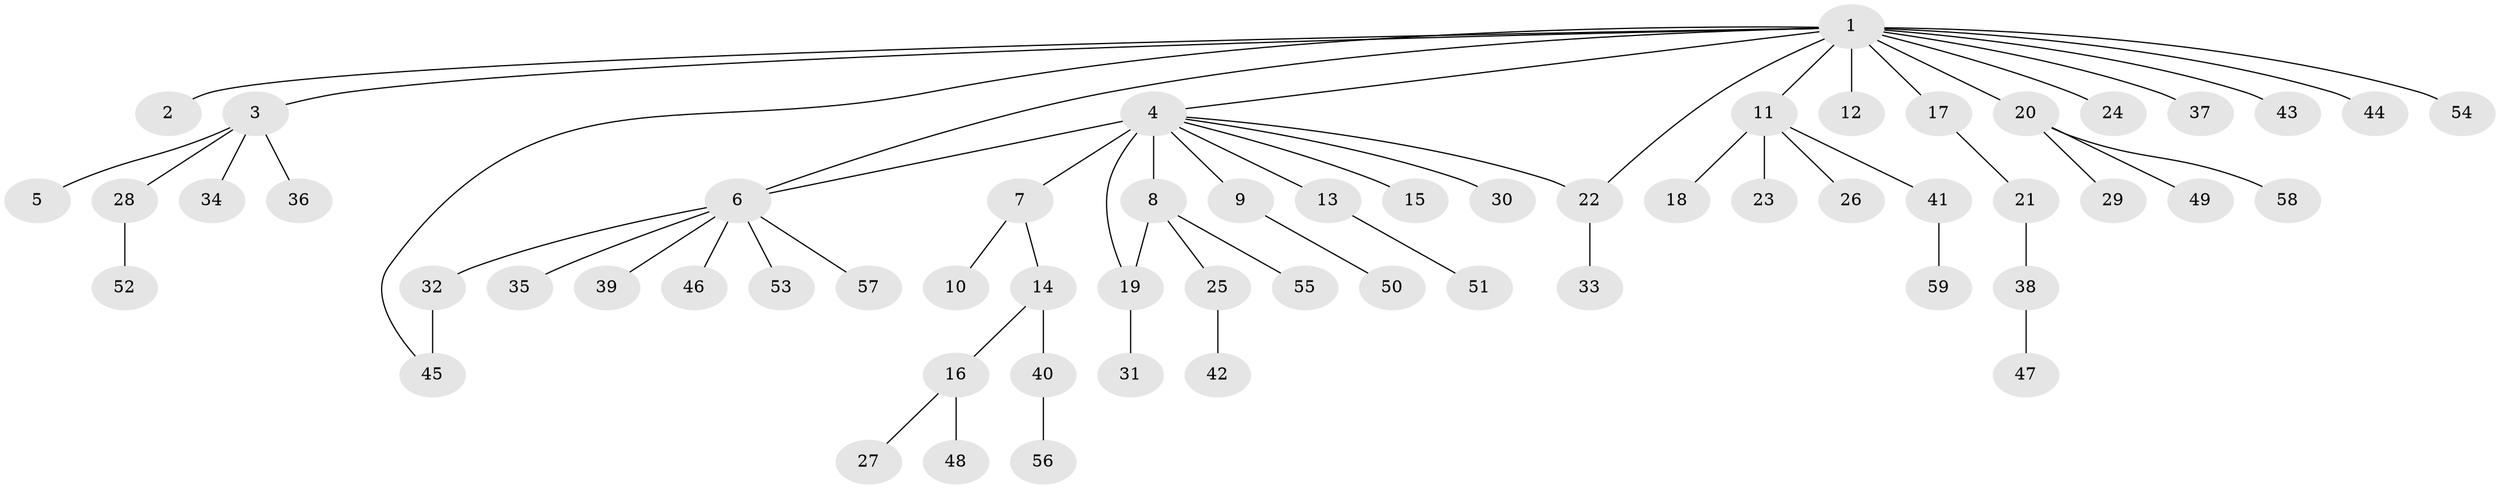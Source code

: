 // original degree distribution, {17: 0.00847457627118644, 1: 0.6440677966101694, 6: 0.01694915254237288, 29: 0.00847457627118644, 9: 0.00847457627118644, 4: 0.05084745762711865, 3: 0.05084745762711865, 7: 0.00847457627118644, 2: 0.1864406779661017, 5: 0.01694915254237288}
// Generated by graph-tools (version 1.1) at 2025/35/03/09/25 02:35:25]
// undirected, 59 vertices, 62 edges
graph export_dot {
graph [start="1"]
  node [color=gray90,style=filled];
  1;
  2;
  3;
  4;
  5;
  6;
  7;
  8;
  9;
  10;
  11;
  12;
  13;
  14;
  15;
  16;
  17;
  18;
  19;
  20;
  21;
  22;
  23;
  24;
  25;
  26;
  27;
  28;
  29;
  30;
  31;
  32;
  33;
  34;
  35;
  36;
  37;
  38;
  39;
  40;
  41;
  42;
  43;
  44;
  45;
  46;
  47;
  48;
  49;
  50;
  51;
  52;
  53;
  54;
  55;
  56;
  57;
  58;
  59;
  1 -- 2 [weight=1.0];
  1 -- 3 [weight=1.0];
  1 -- 4 [weight=1.0];
  1 -- 6 [weight=1.0];
  1 -- 11 [weight=1.0];
  1 -- 12 [weight=2.0];
  1 -- 17 [weight=1.0];
  1 -- 20 [weight=1.0];
  1 -- 22 [weight=1.0];
  1 -- 24 [weight=1.0];
  1 -- 37 [weight=1.0];
  1 -- 43 [weight=1.0];
  1 -- 44 [weight=1.0];
  1 -- 45 [weight=1.0];
  1 -- 54 [weight=1.0];
  3 -- 5 [weight=1.0];
  3 -- 28 [weight=1.0];
  3 -- 34 [weight=1.0];
  3 -- 36 [weight=1.0];
  4 -- 6 [weight=1.0];
  4 -- 7 [weight=1.0];
  4 -- 8 [weight=18.0];
  4 -- 9 [weight=1.0];
  4 -- 13 [weight=1.0];
  4 -- 15 [weight=1.0];
  4 -- 19 [weight=1.0];
  4 -- 22 [weight=1.0];
  4 -- 30 [weight=1.0];
  6 -- 32 [weight=1.0];
  6 -- 35 [weight=1.0];
  6 -- 39 [weight=1.0];
  6 -- 46 [weight=1.0];
  6 -- 53 [weight=1.0];
  6 -- 57 [weight=1.0];
  7 -- 10 [weight=1.0];
  7 -- 14 [weight=1.0];
  8 -- 19 [weight=1.0];
  8 -- 25 [weight=1.0];
  8 -- 55 [weight=1.0];
  9 -- 50 [weight=1.0];
  11 -- 18 [weight=1.0];
  11 -- 23 [weight=1.0];
  11 -- 26 [weight=2.0];
  11 -- 41 [weight=1.0];
  13 -- 51 [weight=2.0];
  14 -- 16 [weight=3.0];
  14 -- 40 [weight=1.0];
  16 -- 27 [weight=1.0];
  16 -- 48 [weight=1.0];
  17 -- 21 [weight=1.0];
  19 -- 31 [weight=1.0];
  20 -- 29 [weight=1.0];
  20 -- 49 [weight=1.0];
  20 -- 58 [weight=1.0];
  21 -- 38 [weight=1.0];
  22 -- 33 [weight=2.0];
  25 -- 42 [weight=2.0];
  28 -- 52 [weight=1.0];
  32 -- 45 [weight=2.0];
  38 -- 47 [weight=2.0];
  40 -- 56 [weight=1.0];
  41 -- 59 [weight=1.0];
}
